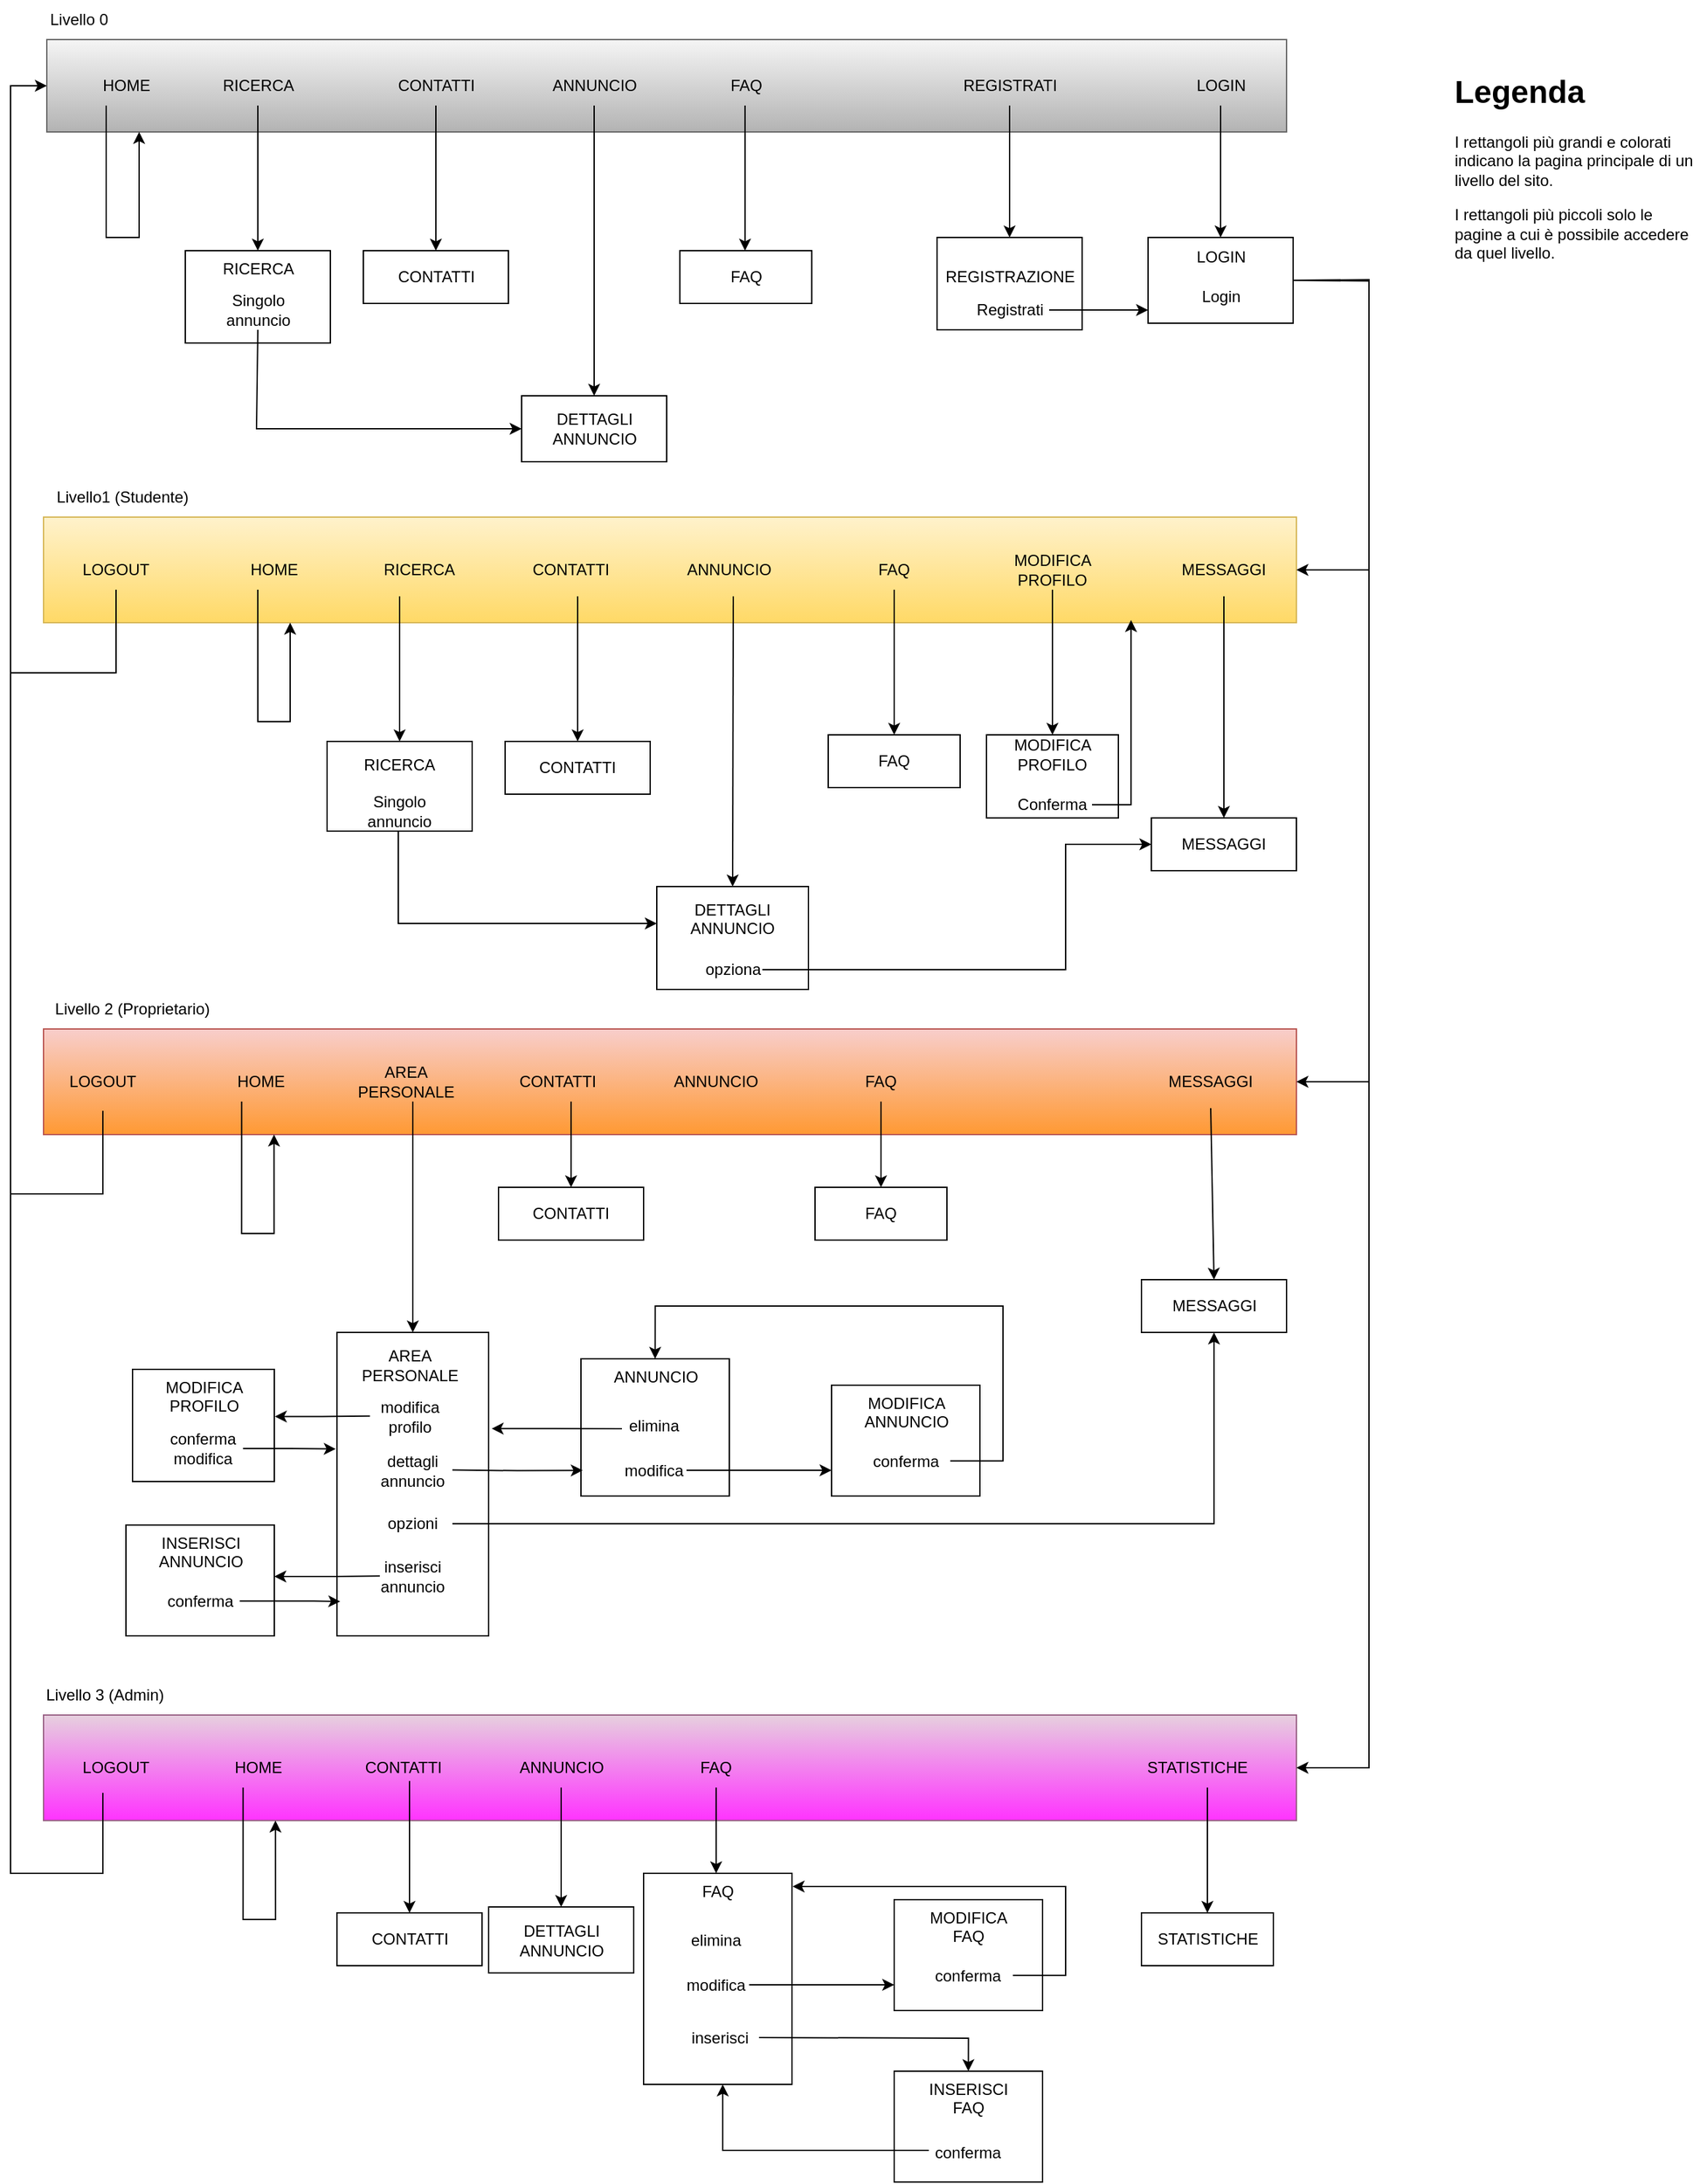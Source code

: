 <mxfile version="18.0.1" type="device"><diagram id="WUgXbd1vUIj9LR2X2qdG" name="Page-1"><mxGraphModel dx="946" dy="598" grid="1" gridSize="10" guides="1" tooltips="1" connect="1" arrows="1" fold="1" page="1" pageScale="1" pageWidth="1654" pageHeight="1169" math="0" shadow="0"><root><mxCell id="0"/><mxCell id="1" parent="0"/><mxCell id="qtG7SrNQfWtZxhGaP-Vv-1" value="" style="rounded=0;whiteSpace=wrap;html=1;fillColor=#f5f5f5;gradientColor=#b3b3b3;strokeColor=#666666;" parent="1" vertex="1"><mxGeometry x="237.5" y="50" width="940" height="70" as="geometry"/></mxCell><mxCell id="qtG7SrNQfWtZxhGaP-Vv-2" value="HOME" style="text;html=1;strokeColor=none;fillColor=none;align=center;verticalAlign=middle;whiteSpace=wrap;rounded=0;" parent="1" vertex="1"><mxGeometry x="267.5" y="70" width="60" height="30" as="geometry"/></mxCell><mxCell id="qtG7SrNQfWtZxhGaP-Vv-3" value="CONTATTI" style="text;html=1;strokeColor=none;fillColor=none;align=center;verticalAlign=middle;whiteSpace=wrap;rounded=0;" parent="1" vertex="1"><mxGeometry x="502.5" y="70" width="60" height="30" as="geometry"/></mxCell><mxCell id="qtG7SrNQfWtZxhGaP-Vv-4" value="FAQ" style="text;html=1;strokeColor=none;fillColor=none;align=center;verticalAlign=middle;whiteSpace=wrap;rounded=0;" parent="1" vertex="1"><mxGeometry x="737.5" y="70" width="60" height="30" as="geometry"/></mxCell><mxCell id="qtG7SrNQfWtZxhGaP-Vv-5" value="RICERCA" style="text;html=1;strokeColor=none;fillColor=none;align=center;verticalAlign=middle;whiteSpace=wrap;rounded=0;" parent="1" vertex="1"><mxGeometry x="367.5" y="70" width="60" height="30" as="geometry"/></mxCell><mxCell id="qtG7SrNQfWtZxhGaP-Vv-6" value="REGISTRATI" style="text;html=1;strokeColor=none;fillColor=none;align=center;verticalAlign=middle;whiteSpace=wrap;rounded=0;" parent="1" vertex="1"><mxGeometry x="937.5" y="70" width="60" height="30" as="geometry"/></mxCell><mxCell id="qtG7SrNQfWtZxhGaP-Vv-7" value="LOGIN" style="text;html=1;strokeColor=none;fillColor=none;align=center;verticalAlign=middle;whiteSpace=wrap;rounded=0;" parent="1" vertex="1"><mxGeometry x="1097.5" y="70" width="60" height="30" as="geometry"/></mxCell><mxCell id="WjnF37VFr3Rww6UISuZb-3" value="" style="endArrow=classic;html=1;rounded=0;exitX=0.25;exitY=1;exitDx=0;exitDy=0;edgeStyle=orthogonalEdgeStyle;" parent="1" source="qtG7SrNQfWtZxhGaP-Vv-2" target="qtG7SrNQfWtZxhGaP-Vv-1" edge="1"><mxGeometry width="50" height="50" relative="1" as="geometry"><mxPoint x="287.5" y="230" as="sourcePoint"/><mxPoint x="347.5" y="150" as="targetPoint"/><Array as="points"><mxPoint x="282.5" y="200"/><mxPoint x="307.5" y="200"/></Array></mxGeometry></mxCell><mxCell id="z2xEqD1CgRf_E01BrDmM-5" value="" style="endArrow=classic;html=1;rounded=0;exitX=0.5;exitY=1;exitDx=0;exitDy=0;entryX=0.5;entryY=0;entryDx=0;entryDy=0;" parent="1" source="qtG7SrNQfWtZxhGaP-Vv-5" target="z2xEqD1CgRf_E01BrDmM-6" edge="1"><mxGeometry width="50" height="50" relative="1" as="geometry"><mxPoint x="437.5" y="300" as="sourcePoint"/><mxPoint x="497.5" y="280" as="targetPoint"/></mxGeometry></mxCell><mxCell id="z2xEqD1CgRf_E01BrDmM-6" value="RICERCA" style="rounded=0;whiteSpace=wrap;html=1;verticalAlign=top;" parent="1" vertex="1"><mxGeometry x="342.5" y="210" width="110" height="70" as="geometry"/></mxCell><mxCell id="WjnF37VFr3Rww6UISuZb-7" value="" style="endArrow=classic;html=1;rounded=0;entryX=0.5;entryY=0;entryDx=0;entryDy=0;exitX=0.5;exitY=1;exitDx=0;exitDy=0;" parent="1" source="qtG7SrNQfWtZxhGaP-Vv-3" target="WjnF37VFr3Rww6UISuZb-8" edge="1"><mxGeometry width="50" height="50" relative="1" as="geometry"><mxPoint x="602.5" y="90" as="sourcePoint"/><mxPoint x="697.5" y="280" as="targetPoint"/></mxGeometry></mxCell><mxCell id="WjnF37VFr3Rww6UISuZb-8" value="CONTATTI" style="rounded=0;whiteSpace=wrap;html=1;" parent="1" vertex="1"><mxGeometry x="477.5" y="210" width="110" height="40" as="geometry"/></mxCell><mxCell id="z2xEqD1CgRf_E01BrDmM-7" value="" style="rounded=0;whiteSpace=wrap;html=1;fillColor=#fff2cc;gradientColor=#ffd966;strokeColor=#d6b656;" parent="1" vertex="1"><mxGeometry x="235" y="412" width="950" height="80" as="geometry"/></mxCell><mxCell id="WjnF37VFr3Rww6UISuZb-10" value="" style="endArrow=classic;html=1;rounded=0;entryX=0.5;entryY=0;entryDx=0;entryDy=0;exitX=0.5;exitY=1;exitDx=0;exitDy=0;" parent="1" source="qtG7SrNQfWtZxhGaP-Vv-6" target="WjnF37VFr3Rww6UISuZb-11" edge="1"><mxGeometry width="50" height="50" relative="1" as="geometry"><mxPoint x="1052.5" y="100" as="sourcePoint"/><mxPoint x="1217.5" y="280" as="targetPoint"/></mxGeometry></mxCell><mxCell id="WjnF37VFr3Rww6UISuZb-11" value="" style="rounded=0;whiteSpace=wrap;html=1;" parent="1" vertex="1"><mxGeometry x="912.5" y="200" width="110" height="70" as="geometry"/></mxCell><mxCell id="WjnF37VFr3Rww6UISuZb-12" value="ANNUNCIO" style="text;html=1;strokeColor=none;fillColor=none;align=center;verticalAlign=middle;whiteSpace=wrap;rounded=0;" parent="1" vertex="1"><mxGeometry x="622.5" y="70" width="60" height="30" as="geometry"/></mxCell><mxCell id="WjnF37VFr3Rww6UISuZb-13" value="" style="endArrow=classic;html=1;rounded=0;entryX=0.5;entryY=0;entryDx=0;entryDy=0;" parent="1" target="WjnF37VFr3Rww6UISuZb-14" edge="1"><mxGeometry width="50" height="50" relative="1" as="geometry"><mxPoint x="652.5" y="100" as="sourcePoint"/><mxPoint x="817.5" y="280" as="targetPoint"/></mxGeometry></mxCell><mxCell id="WjnF37VFr3Rww6UISuZb-14" value="&lt;div&gt;DETTAGLI &lt;br&gt;&lt;/div&gt;&lt;div&gt;ANNUNCIO&lt;br&gt;&lt;/div&gt;" style="rounded=0;whiteSpace=wrap;html=1;" parent="1" vertex="1"><mxGeometry x="597.5" y="320" width="110" height="50" as="geometry"/></mxCell><mxCell id="WjnF37VFr3Rww6UISuZb-21" value="" style="endArrow=classic;html=1;rounded=0;entryX=0;entryY=0.5;entryDx=0;entryDy=0;exitX=0.5;exitY=1;exitDx=0;exitDy=0;" parent="1" source="WjnF37VFr3Rww6UISuZb-57" target="WjnF37VFr3Rww6UISuZb-14" edge="1"><mxGeometry width="50" height="50" relative="1" as="geometry"><mxPoint x="396.5" y="280" as="sourcePoint"/><mxPoint x="396.79" y="470" as="targetPoint"/><Array as="points"><mxPoint x="396.5" y="345"/></Array></mxGeometry></mxCell><mxCell id="z2xEqD1CgRf_E01BrDmM-9" value="FAQ" style="rounded=0;whiteSpace=wrap;html=1;" parent="1" vertex="1"><mxGeometry x="717.5" y="210" width="100" height="40" as="geometry"/></mxCell><mxCell id="z2xEqD1CgRf_E01BrDmM-13" style="edgeStyle=orthogonalEdgeStyle;rounded=0;orthogonalLoop=1;jettySize=auto;html=1;entryX=1;entryY=0.5;entryDx=0;entryDy=0;exitX=1;exitY=0.5;exitDx=0;exitDy=0;" parent="1" source="z2xEqD1CgRf_E01BrDmM-10" target="z2xEqD1CgRf_E01BrDmM-7" edge="1"><mxGeometry relative="1" as="geometry"><Array as="points"><mxPoint x="1240" y="233"/><mxPoint x="1240" y="452"/></Array></mxGeometry></mxCell><mxCell id="z2xEqD1CgRf_E01BrDmM-10" value="" style="rounded=0;whiteSpace=wrap;html=1;labelPosition=center;verticalLabelPosition=middle;align=center;verticalAlign=middle;" parent="1" vertex="1"><mxGeometry x="1072.5" y="200" width="110" height="65" as="geometry"/></mxCell><mxCell id="z2xEqD1CgRf_E01BrDmM-11" value="" style="endArrow=classic;html=1;rounded=0;exitX=0.5;exitY=1;exitDx=0;exitDy=0;entryX=0.5;entryY=0;entryDx=0;entryDy=0;" parent="1" source="qtG7SrNQfWtZxhGaP-Vv-7" target="z2xEqD1CgRf_E01BrDmM-10" edge="1"><mxGeometry width="50" height="50" relative="1" as="geometry"><mxPoint x="647.5" y="320" as="sourcePoint"/><mxPoint x="697.5" y="270" as="targetPoint"/></mxGeometry></mxCell><mxCell id="WjnF37VFr3Rww6UISuZb-24" value="Livello1 (Studente)" style="text;html=1;strokeColor=none;fillColor=none;align=center;verticalAlign=middle;whiteSpace=wrap;rounded=0;" parent="1" vertex="1"><mxGeometry x="240" y="382" width="110" height="30" as="geometry"/></mxCell><mxCell id="z2xEqD1CgRf_E01BrDmM-15" value="Livello 0&amp;nbsp;" style="text;html=1;strokeColor=none;fillColor=none;align=left;verticalAlign=middle;whiteSpace=wrap;rounded=0;" parent="1" vertex="1"><mxGeometry x="237.5" y="20" width="170" height="30" as="geometry"/></mxCell><mxCell id="WjnF37VFr3Rww6UISuZb-25" value="HOME" style="text;html=1;strokeColor=none;fillColor=none;align=center;verticalAlign=middle;whiteSpace=wrap;rounded=0;" parent="1" vertex="1"><mxGeometry x="380" y="437" width="60" height="30" as="geometry"/></mxCell><mxCell id="WjnF37VFr3Rww6UISuZb-26" value="CONTATTI" style="text;html=1;strokeColor=none;fillColor=none;align=center;verticalAlign=middle;whiteSpace=wrap;rounded=0;" parent="1" vertex="1"><mxGeometry x="605" y="437" width="60" height="30" as="geometry"/></mxCell><mxCell id="WjnF37VFr3Rww6UISuZb-27" value="FAQ" style="text;html=1;strokeColor=none;fillColor=none;align=center;verticalAlign=middle;whiteSpace=wrap;rounded=0;" parent="1" vertex="1"><mxGeometry x="850" y="437" width="60" height="30" as="geometry"/></mxCell><mxCell id="WjnF37VFr3Rww6UISuZb-28" value="RICERCA" style="text;html=1;strokeColor=none;fillColor=none;align=center;verticalAlign=middle;whiteSpace=wrap;rounded=0;" parent="1" vertex="1"><mxGeometry x="490" y="437" width="60" height="30" as="geometry"/></mxCell><mxCell id="WjnF37VFr3Rww6UISuZb-29" value="ANNUNCIO" style="text;html=1;strokeColor=none;fillColor=none;align=center;verticalAlign=middle;whiteSpace=wrap;rounded=0;" parent="1" vertex="1"><mxGeometry x="725" y="437" width="60" height="30" as="geometry"/></mxCell><mxCell id="z2xEqD1CgRf_E01BrDmM-37" style="edgeStyle=orthogonalEdgeStyle;rounded=0;orthogonalLoop=1;jettySize=auto;html=1;entryX=0.5;entryY=0;entryDx=0;entryDy=0;" parent="1" source="z2xEqD1CgRf_E01BrDmM-16" target="z2xEqD1CgRf_E01BrDmM-39" edge="1"><mxGeometry relative="1" as="geometry"><mxPoint x="1000" y="580" as="targetPoint"/></mxGeometry></mxCell><mxCell id="z2xEqD1CgRf_E01BrDmM-16" value="MODIFICA PROFILO" style="text;html=1;strokeColor=none;fillColor=none;align=center;verticalAlign=middle;whiteSpace=wrap;rounded=0;" parent="1" vertex="1"><mxGeometry x="970" y="437" width="60" height="30" as="geometry"/></mxCell><mxCell id="WjnF37VFr3Rww6UISuZb-31" value="LOGOUT" style="text;html=1;strokeColor=none;fillColor=none;align=center;verticalAlign=middle;whiteSpace=wrap;rounded=0;" parent="1" vertex="1"><mxGeometry x="260" y="437" width="60" height="30" as="geometry"/></mxCell><mxCell id="WjnF37VFr3Rww6UISuZb-32" value="MESSAGGI" style="text;html=1;strokeColor=none;fillColor=none;align=center;verticalAlign=middle;whiteSpace=wrap;rounded=0;" parent="1" vertex="1"><mxGeometry x="1100" y="437" width="60" height="30" as="geometry"/></mxCell><mxCell id="WjnF37VFr3Rww6UISuZb-33" value="" style="endArrow=classic;html=1;rounded=0;exitX=0.25;exitY=1;exitDx=0;exitDy=0;edgeStyle=orthogonalEdgeStyle;" parent="1" edge="1"><mxGeometry width="50" height="50" relative="1" as="geometry"><mxPoint x="397.46" y="467" as="sourcePoint"/><mxPoint x="422" y="492" as="targetPoint"/><Array as="points"><mxPoint x="397.46" y="567"/><mxPoint x="422.46" y="567"/></Array></mxGeometry></mxCell><mxCell id="WjnF37VFr3Rww6UISuZb-42" value="" style="endArrow=classic;html=1;rounded=0;exitX=0.5;exitY=1;exitDx=0;exitDy=0;entryX=0.5;entryY=0;entryDx=0;entryDy=0;" parent="1" target="WjnF37VFr3Rww6UISuZb-43" edge="1"><mxGeometry width="50" height="50" relative="1" as="geometry"><mxPoint x="505" y="472" as="sourcePoint"/><mxPoint x="605" y="652" as="targetPoint"/></mxGeometry></mxCell><mxCell id="WjnF37VFr3Rww6UISuZb-43" value="" style="rounded=0;whiteSpace=wrap;html=1;" parent="1" vertex="1"><mxGeometry x="450" y="582" width="110" height="68" as="geometry"/></mxCell><mxCell id="WjnF37VFr3Rww6UISuZb-44" value="" style="endArrow=classic;html=1;rounded=0;entryX=0.5;entryY=0;entryDx=0;entryDy=0;exitX=0.5;exitY=1;exitDx=0;exitDy=0;" parent="1" target="WjnF37VFr3Rww6UISuZb-45" edge="1"><mxGeometry width="50" height="50" relative="1" as="geometry"><mxPoint x="640" y="472" as="sourcePoint"/><mxPoint x="805" y="652" as="targetPoint"/></mxGeometry></mxCell><mxCell id="WjnF37VFr3Rww6UISuZb-45" value="CONTATTI" style="rounded=0;whiteSpace=wrap;html=1;" parent="1" vertex="1"><mxGeometry x="585" y="582" width="110" height="40" as="geometry"/></mxCell><mxCell id="WjnF37VFr3Rww6UISuZb-46" value="" style="endArrow=classic;html=1;rounded=0;entryX=0.5;entryY=0;entryDx=0;entryDy=0;" parent="1" target="WjnF37VFr3Rww6UISuZb-47" edge="1"><mxGeometry width="50" height="50" relative="1" as="geometry"><mxPoint x="758" y="472" as="sourcePoint"/><mxPoint x="925" y="652" as="targetPoint"/></mxGeometry></mxCell><mxCell id="WjnF37VFr3Rww6UISuZb-47" value="&lt;div&gt;DETTAGLI &lt;br&gt;&lt;/div&gt;&lt;div&gt;ANNUNCIO&lt;br&gt;&lt;/div&gt;&lt;div&gt;&lt;br&gt;&lt;/div&gt;&lt;div&gt;&lt;br&gt;&lt;/div&gt;" style="rounded=0;whiteSpace=wrap;html=1;" parent="1" vertex="1"><mxGeometry x="700" y="692" width="115" height="78" as="geometry"/></mxCell><mxCell id="WjnF37VFr3Rww6UISuZb-48" value="" style="endArrow=classic;html=1;rounded=0;" parent="1" edge="1"><mxGeometry width="50" height="50" relative="1" as="geometry"><mxPoint x="504" y="650" as="sourcePoint"/><mxPoint x="700" y="720" as="targetPoint"/><Array as="points"><mxPoint x="504" y="720"/></Array></mxGeometry></mxCell><mxCell id="z2xEqD1CgRf_E01BrDmM-22" value="" style="endArrow=classic;html=1;rounded=0;exitX=0.5;exitY=1;exitDx=0;exitDy=0;entryX=0.5;entryY=0;entryDx=0;entryDy=0;" parent="1" target="z2xEqD1CgRf_E01BrDmM-23" edge="1"><mxGeometry width="50" height="50" relative="1" as="geometry"><mxPoint x="880" y="467" as="sourcePoint"/><mxPoint x="880" y="567" as="targetPoint"/></mxGeometry></mxCell><mxCell id="z2xEqD1CgRf_E01BrDmM-23" value="FAQ" style="rounded=0;whiteSpace=wrap;html=1;" parent="1" vertex="1"><mxGeometry x="830" y="577" width="100" height="40" as="geometry"/></mxCell><mxCell id="WjnF37VFr3Rww6UISuZb-49" value="" style="endArrow=classic;html=1;rounded=0;entryX=0.5;entryY=0;entryDx=0;entryDy=0;exitX=0.5;exitY=1;exitDx=0;exitDy=0;" parent="1" edge="1"><mxGeometry width="50" height="50" relative="1" as="geometry"><mxPoint x="766.91" y="100" as="sourcePoint"/><mxPoint x="766.91" y="210" as="targetPoint"/></mxGeometry></mxCell><mxCell id="WjnF37VFr3Rww6UISuZb-50" value="" style="endArrow=classic;html=1;rounded=0;entryX=0.5;entryY=0;entryDx=0;entryDy=0;exitX=0.5;exitY=1;exitDx=0;exitDy=0;" parent="1" target="WjnF37VFr3Rww6UISuZb-51" edge="1"><mxGeometry width="50" height="50" relative="1" as="geometry"><mxPoint x="1130" y="472" as="sourcePoint"/><mxPoint x="1380" y="652" as="targetPoint"/></mxGeometry></mxCell><mxCell id="WjnF37VFr3Rww6UISuZb-51" value="MESSAGGI" style="rounded=0;whiteSpace=wrap;html=1;" parent="1" vertex="1"><mxGeometry x="1075" y="640" width="110" height="40" as="geometry"/></mxCell><mxCell id="WjnF37VFr3Rww6UISuZb-53" value="" style="endArrow=classic;html=1;rounded=0;exitX=0.5;exitY=1;exitDx=0;exitDy=0;edgeStyle=orthogonalEdgeStyle;entryX=0;entryY=0.5;entryDx=0;entryDy=0;" parent="1" source="WjnF37VFr3Rww6UISuZb-31" target="qtG7SrNQfWtZxhGaP-Vv-1" edge="1"><mxGeometry width="50" height="50" relative="1" as="geometry"><mxPoint x="270" y="540" as="sourcePoint"/><mxPoint x="290" y="570" as="targetPoint"/><Array as="points"><mxPoint x="290" y="530"/><mxPoint x="210" y="530"/><mxPoint x="210" y="85"/></Array></mxGeometry></mxCell><mxCell id="z2xEqD1CgRf_E01BrDmM-29" value="" style="rounded=0;whiteSpace=wrap;html=1;fillColor=#f8cecc;gradientColor=#FF9933;strokeColor=#b85450;" parent="1" vertex="1"><mxGeometry x="235" y="800" width="950" height="80" as="geometry"/></mxCell><mxCell id="WjnF37VFr3Rww6UISuZb-54" value="Livello 2 (Proprietario)" style="text;html=1;strokeColor=none;fillColor=none;align=center;verticalAlign=middle;whiteSpace=wrap;rounded=0;" parent="1" vertex="1"><mxGeometry x="235" y="770" width="135" height="30" as="geometry"/></mxCell><mxCell id="z2xEqD1CgRf_E01BrDmM-30" value="" style="endArrow=classic;html=1;rounded=0;exitX=1;exitY=0.5;exitDx=0;exitDy=0;entryX=1;entryY=0.5;entryDx=0;entryDy=0;" parent="1" source="z2xEqD1CgRf_E01BrDmM-10" target="z2xEqD1CgRf_E01BrDmM-29" edge="1"><mxGeometry width="50" height="50" relative="1" as="geometry"><mxPoint x="780" y="440" as="sourcePoint"/><mxPoint x="1240" y="530" as="targetPoint"/><Array as="points"><mxPoint x="1240" y="232"/><mxPoint x="1240" y="840"/></Array></mxGeometry></mxCell><mxCell id="WjnF37VFr3Rww6UISuZb-56" value="opziona" style="text;html=1;strokeColor=none;fillColor=none;align=center;verticalAlign=middle;whiteSpace=wrap;rounded=0;" parent="1" vertex="1"><mxGeometry x="728" y="740" width="60" height="30" as="geometry"/></mxCell><mxCell id="z2xEqD1CgRf_E01BrDmM-25" style="edgeStyle=orthogonalEdgeStyle;rounded=0;orthogonalLoop=1;jettySize=auto;html=1;entryX=0;entryY=0.5;entryDx=0;entryDy=0;" parent="1" target="WjnF37VFr3Rww6UISuZb-51" edge="1"><mxGeometry relative="1" as="geometry"><Array as="points"><mxPoint x="1010" y="755"/><mxPoint x="1010" y="660"/></Array><mxPoint x="780" y="755" as="sourcePoint"/></mxGeometry></mxCell><mxCell id="WjnF37VFr3Rww6UISuZb-57" value="Singolo annuncio" style="text;html=1;strokeColor=none;fillColor=none;align=center;verticalAlign=middle;whiteSpace=wrap;rounded=0;" parent="1" vertex="1"><mxGeometry x="367.5" y="240" width="60" height="30" as="geometry"/></mxCell><mxCell id="z2xEqD1CgRf_E01BrDmM-31" value="LOGIN" style="text;html=1;strokeColor=none;fillColor=none;align=center;verticalAlign=middle;whiteSpace=wrap;rounded=0;" parent="1" vertex="1"><mxGeometry x="1097.5" y="200" width="60" height="30" as="geometry"/></mxCell><mxCell id="z2xEqD1CgRf_E01BrDmM-32" value="REGISTRAZIONE" style="text;html=1;strokeColor=none;fillColor=none;align=center;verticalAlign=middle;whiteSpace=wrap;rounded=0;" parent="1" vertex="1"><mxGeometry x="937.5" y="215" width="60" height="30" as="geometry"/></mxCell><mxCell id="z2xEqD1CgRf_E01BrDmM-33" value="Registrati" style="text;html=1;strokeColor=none;fillColor=none;align=center;verticalAlign=middle;whiteSpace=wrap;rounded=0;" parent="1" vertex="1"><mxGeometry x="937.5" y="242.5" width="60" height="25" as="geometry"/></mxCell><mxCell id="z2xEqD1CgRf_E01BrDmM-12" value="" style="edgeStyle=orthogonalEdgeStyle;rounded=0;orthogonalLoop=1;jettySize=auto;html=1;exitX=1;exitY=0.5;exitDx=0;exitDy=0;" parent="1" source="z2xEqD1CgRf_E01BrDmM-33" target="z2xEqD1CgRf_E01BrDmM-10" edge="1"><mxGeometry relative="1" as="geometry"><mxPoint x="1000" y="260" as="sourcePoint"/><Array as="points"><mxPoint x="1050" y="255"/><mxPoint x="1050" y="255"/></Array></mxGeometry></mxCell><mxCell id="z2xEqD1CgRf_E01BrDmM-34" value="Login" style="text;html=1;strokeColor=none;fillColor=none;align=center;verticalAlign=middle;whiteSpace=wrap;rounded=0;" parent="1" vertex="1"><mxGeometry x="1097.5" y="230" width="60" height="30" as="geometry"/></mxCell><mxCell id="z2xEqD1CgRf_E01BrDmM-35" value="RICERCA" style="text;html=1;strokeColor=none;fillColor=none;align=center;verticalAlign=middle;whiteSpace=wrap;rounded=0;" parent="1" vertex="1"><mxGeometry x="475" y="585" width="60" height="30" as="geometry"/></mxCell><mxCell id="z2xEqD1CgRf_E01BrDmM-36" value="Singolo annuncio" style="text;html=1;strokeColor=none;fillColor=none;align=center;verticalAlign=middle;whiteSpace=wrap;rounded=0;" parent="1" vertex="1"><mxGeometry x="475" y="620" width="60" height="30" as="geometry"/></mxCell><mxCell id="z2xEqD1CgRf_E01BrDmM-39" value="" style="rounded=0;whiteSpace=wrap;html=1;" parent="1" vertex="1"><mxGeometry x="950" y="577" width="100" height="63" as="geometry"/></mxCell><mxCell id="z2xEqD1CgRf_E01BrDmM-40" value="MODIFICA PROFILO" style="text;html=1;strokeColor=none;fillColor=none;align=center;verticalAlign=middle;whiteSpace=wrap;rounded=0;" parent="1" vertex="1"><mxGeometry x="970" y="577" width="60" height="30" as="geometry"/></mxCell><mxCell id="z2xEqD1CgRf_E01BrDmM-42" style="edgeStyle=orthogonalEdgeStyle;rounded=0;orthogonalLoop=1;jettySize=auto;html=1;entryX=0.868;entryY=0.975;entryDx=0;entryDy=0;entryPerimeter=0;" parent="1" source="z2xEqD1CgRf_E01BrDmM-41" target="z2xEqD1CgRf_E01BrDmM-7" edge="1"><mxGeometry relative="1" as="geometry"><mxPoint x="1060" y="500" as="targetPoint"/><Array as="points"><mxPoint x="1060" y="630"/></Array></mxGeometry></mxCell><mxCell id="z2xEqD1CgRf_E01BrDmM-41" value="Conferma" style="text;html=1;strokeColor=none;fillColor=none;align=center;verticalAlign=middle;whiteSpace=wrap;rounded=0;" parent="1" vertex="1"><mxGeometry x="970" y="615" width="60" height="30" as="geometry"/></mxCell><mxCell id="WjnF37VFr3Rww6UISuZb-58" value="HOME" style="text;html=1;strokeColor=none;fillColor=none;align=center;verticalAlign=middle;whiteSpace=wrap;rounded=0;" parent="1" vertex="1"><mxGeometry x="370" y="825" width="60" height="30" as="geometry"/></mxCell><mxCell id="WjnF37VFr3Rww6UISuZb-59" value="CONTATTI" style="text;html=1;strokeColor=none;fillColor=none;align=center;verticalAlign=middle;whiteSpace=wrap;rounded=0;" parent="1" vertex="1"><mxGeometry x="595" y="825" width="60" height="30" as="geometry"/></mxCell><mxCell id="WjnF37VFr3Rww6UISuZb-60" value="FAQ" style="text;html=1;strokeColor=none;fillColor=none;align=center;verticalAlign=middle;whiteSpace=wrap;rounded=0;" parent="1" vertex="1"><mxGeometry x="840" y="825" width="60" height="30" as="geometry"/></mxCell><mxCell id="z2xEqD1CgRf_E01BrDmM-54" style="edgeStyle=orthogonalEdgeStyle;rounded=0;orthogonalLoop=1;jettySize=auto;html=1;entryX=0.5;entryY=0;entryDx=0;entryDy=0;" parent="1" source="WjnF37VFr3Rww6UISuZb-61" target="WjnF37VFr3Rww6UISuZb-73" edge="1"><mxGeometry relative="1" as="geometry"><mxPoint x="510" y="960" as="targetPoint"/><Array as="points"><mxPoint x="515" y="930"/><mxPoint x="515" y="930"/></Array></mxGeometry></mxCell><mxCell id="WjnF37VFr3Rww6UISuZb-61" value="AREA PERSONALE" style="text;html=1;strokeColor=none;fillColor=none;align=center;verticalAlign=middle;whiteSpace=wrap;rounded=0;" parent="1" vertex="1"><mxGeometry x="480" y="825" width="60" height="30" as="geometry"/></mxCell><mxCell id="WjnF37VFr3Rww6UISuZb-62" value="ANNUNCIO" style="text;html=1;strokeColor=none;fillColor=none;align=center;verticalAlign=middle;whiteSpace=wrap;rounded=0;" parent="1" vertex="1"><mxGeometry x="715" y="825" width="60" height="30" as="geometry"/></mxCell><mxCell id="WjnF37VFr3Rww6UISuZb-64" value="LOGOUT" style="text;html=1;strokeColor=none;fillColor=none;align=center;verticalAlign=middle;whiteSpace=wrap;rounded=0;" parent="1" vertex="1"><mxGeometry x="250" y="825" width="60" height="30" as="geometry"/></mxCell><mxCell id="WjnF37VFr3Rww6UISuZb-65" value="MESSAGGI" style="text;html=1;strokeColor=none;fillColor=none;align=center;verticalAlign=middle;whiteSpace=wrap;rounded=0;" parent="1" vertex="1"><mxGeometry x="1090" y="825" width="60" height="30" as="geometry"/></mxCell><mxCell id="z2xEqD1CgRf_E01BrDmM-51" value="" style="rounded=0;whiteSpace=wrap;html=1;fillColor=#e6d0de;gradientColor=#FF33FF;strokeColor=#996185;" parent="1" vertex="1"><mxGeometry x="235" y="1320" width="950" height="80" as="geometry"/></mxCell><mxCell id="WjnF37VFr3Rww6UISuZb-66" value="" style="endArrow=none;html=1;rounded=0;exitX=0.5;exitY=1;exitDx=0;exitDy=0;edgeStyle=orthogonalEdgeStyle;endFill=0;" parent="1" edge="1"><mxGeometry width="50" height="50" relative="1" as="geometry"><mxPoint x="280" y="862" as="sourcePoint"/><mxPoint x="210" y="90" as="targetPoint"/><Array as="points"><mxPoint x="280" y="925"/><mxPoint x="210" y="925"/><mxPoint x="210" y="90"/></Array></mxGeometry></mxCell><mxCell id="z2xEqD1CgRf_E01BrDmM-52" value="Livello 3 (Admin)" style="text;html=1;strokeColor=none;fillColor=none;align=left;verticalAlign=middle;whiteSpace=wrap;rounded=0;" parent="1" vertex="1"><mxGeometry x="235" y="1290" width="95" height="30" as="geometry"/></mxCell><mxCell id="WjnF37VFr3Rww6UISuZb-68" value="" style="endArrow=classic;html=1;rounded=0;exitX=0.25;exitY=1;exitDx=0;exitDy=0;edgeStyle=orthogonalEdgeStyle;" parent="1" edge="1"><mxGeometry width="50" height="50" relative="1" as="geometry"><mxPoint x="385.23" y="855" as="sourcePoint"/><mxPoint x="409.77" y="880" as="targetPoint"/><Array as="points"><mxPoint x="385.23" y="955"/><mxPoint x="410.23" y="955"/></Array></mxGeometry></mxCell><mxCell id="z2xEqD1CgRf_E01BrDmM-53" value="" style="endArrow=classic;html=1;rounded=0;entryX=1;entryY=0.5;entryDx=0;entryDy=0;exitX=1;exitY=0.5;exitDx=0;exitDy=0;" parent="1" target="z2xEqD1CgRf_E01BrDmM-51" edge="1" source="z2xEqD1CgRf_E01BrDmM-10"><mxGeometry width="50" height="50" relative="1" as="geometry"><mxPoint x="1185" y="230" as="sourcePoint"/><mxPoint x="1195" y="850" as="targetPoint"/><Array as="points"><mxPoint x="1240" y="233"/><mxPoint x="1240" y="1360"/></Array></mxGeometry></mxCell><mxCell id="z2xEqD1CgRf_E01BrDmM-55" value="" style="rounded=0;whiteSpace=wrap;html=1;" parent="1" vertex="1"><mxGeometry x="457.5" y="1060" width="110" height="68" as="geometry"/></mxCell><mxCell id="WjnF37VFr3Rww6UISuZb-73" value="" style="rounded=0;whiteSpace=wrap;html=1;" parent="1" vertex="1"><mxGeometry x="457.5" y="1030" width="115" height="230" as="geometry"/></mxCell><mxCell id="WjnF37VFr3Rww6UISuZb-74" value="AREA PERSONALE" style="text;html=1;strokeColor=none;fillColor=none;align=center;verticalAlign=middle;whiteSpace=wrap;rounded=0;" parent="1" vertex="1"><mxGeometry x="482.5" y="1040" width="60" height="30" as="geometry"/></mxCell><mxCell id="WjnF37VFr3Rww6UISuZb-75" value="modifica profilo" style="text;html=1;strokeColor=none;fillColor=none;align=center;verticalAlign=middle;whiteSpace=wrap;rounded=0;" parent="1" vertex="1"><mxGeometry x="482.5" y="1079" width="60" height="30" as="geometry"/></mxCell><mxCell id="WjnF37VFr3Rww6UISuZb-76" value="dettagli annuncio" style="text;html=1;strokeColor=none;fillColor=none;align=center;verticalAlign=middle;whiteSpace=wrap;rounded=0;" parent="1" vertex="1"><mxGeometry x="485" y="1120" width="60" height="30" as="geometry"/></mxCell><mxCell id="WjnF37VFr3Rww6UISuZb-77" value="opzioni" style="text;html=1;strokeColor=none;fillColor=none;align=center;verticalAlign=middle;whiteSpace=wrap;rounded=0;" parent="1" vertex="1"><mxGeometry x="485" y="1160" width="60" height="30" as="geometry"/></mxCell><mxCell id="WjnF37VFr3Rww6UISuZb-78" value="" style="endArrow=classic;html=1;rounded=0;entryX=0.5;entryY=0;entryDx=0;entryDy=0;exitX=0.5;exitY=1;exitDx=0;exitDy=0;" parent="1" target="WjnF37VFr3Rww6UISuZb-79" edge="1"><mxGeometry width="50" height="50" relative="1" as="geometry"><mxPoint x="1120" y="860" as="sourcePoint"/><mxPoint x="1370" y="1040" as="targetPoint"/></mxGeometry></mxCell><mxCell id="WjnF37VFr3Rww6UISuZb-79" value="MESSAGGI" style="rounded=0;whiteSpace=wrap;html=1;" parent="1" vertex="1"><mxGeometry x="1067.5" y="990" width="110" height="40" as="geometry"/></mxCell><mxCell id="WjnF37VFr3Rww6UISuZb-80" value="" style="endArrow=classic;html=1;rounded=0;entryX=0.5;entryY=1;entryDx=0;entryDy=0;exitX=1;exitY=0.5;exitDx=0;exitDy=0;edgeStyle=orthogonalEdgeStyle;" parent="1" source="WjnF37VFr3Rww6UISuZb-77" target="WjnF37VFr3Rww6UISuZb-79" edge="1"><mxGeometry width="50" height="50" relative="1" as="geometry"><mxPoint x="641.73" y="1081" as="sourcePoint"/><mxPoint x="641.73" y="1249" as="targetPoint"/></mxGeometry></mxCell><mxCell id="WjnF37VFr3Rww6UISuZb-82" value="MODIFICA PROFILO" style="rounded=0;whiteSpace=wrap;html=1;verticalAlign=top;" parent="1" vertex="1"><mxGeometry x="302.5" y="1058" width="107.5" height="85" as="geometry"/></mxCell><mxCell id="WjnF37VFr3Rww6UISuZb-83" value="conferma modifica" style="text;html=1;strokeColor=none;fillColor=none;align=center;verticalAlign=middle;whiteSpace=wrap;rounded=0;" parent="1" vertex="1"><mxGeometry x="326.25" y="1103" width="60" height="30" as="geometry"/></mxCell><mxCell id="WjnF37VFr3Rww6UISuZb-90" value="ANNUNCIO" style="rounded=0;whiteSpace=wrap;html=1;verticalAlign=top;" parent="1" vertex="1"><mxGeometry x="642.5" y="1050" width="112.5" height="104" as="geometry"/></mxCell><mxCell id="WjnF37VFr3Rww6UISuZb-95" value="modifica" style="text;html=1;strokeColor=none;fillColor=none;align=center;verticalAlign=middle;whiteSpace=wrap;rounded=0;" parent="1" vertex="1"><mxGeometry x="667.5" y="1120" width="60" height="30" as="geometry"/></mxCell><mxCell id="WjnF37VFr3Rww6UISuZb-96" value="elimina" style="text;html=1;strokeColor=none;fillColor=none;align=center;verticalAlign=middle;whiteSpace=wrap;rounded=0;" parent="1" vertex="1"><mxGeometry x="667.5" y="1085.5" width="60" height="30" as="geometry"/></mxCell><mxCell id="WjnF37VFr3Rww6UISuZb-97" value="inserisci annuncio" style="text;html=1;strokeColor=none;fillColor=none;align=center;verticalAlign=middle;whiteSpace=wrap;rounded=0;" parent="1" vertex="1"><mxGeometry x="485" y="1200" width="60" height="30" as="geometry"/></mxCell><mxCell id="WjnF37VFr3Rww6UISuZb-99" style="edgeStyle=orthogonalEdgeStyle;rounded=0;orthogonalLoop=1;jettySize=auto;html=1;entryX=-0.008;entryY=0.384;entryDx=0;entryDy=0;entryPerimeter=0;exitX=1;exitY=0.5;exitDx=0;exitDy=0;" parent="1" source="WjnF37VFr3Rww6UISuZb-83" target="WjnF37VFr3Rww6UISuZb-73" edge="1"><mxGeometry relative="1" as="geometry"><mxPoint x="505" y="1102.29" as="targetPoint"/><mxPoint x="395" y="1102.29" as="sourcePoint"/></mxGeometry></mxCell><mxCell id="WjnF37VFr3Rww6UISuZb-106" style="edgeStyle=orthogonalEdgeStyle;rounded=0;orthogonalLoop=1;jettySize=auto;html=1;endArrow=none;endFill=0;startArrow=classic;startFill=1;exitX=1.004;exitY=0.42;exitDx=0;exitDy=0;exitPerimeter=0;" parent="1" source="WjnF37VFr3Rww6UISuZb-82" edge="1"><mxGeometry relative="1" as="geometry"><mxPoint x="482.5" y="1093.41" as="targetPoint"/><mxPoint x="372.5" y="1093.41" as="sourcePoint"/></mxGeometry></mxCell><mxCell id="WjnF37VFr3Rww6UISuZb-111" value="&lt;div&gt;MODIFICA&lt;/div&gt;&lt;div&gt;ANNUNCIO&lt;/div&gt;" style="rounded=0;whiteSpace=wrap;html=1;verticalAlign=top;" parent="1" vertex="1"><mxGeometry x="832.5" y="1070" width="112.5" height="84" as="geometry"/></mxCell><mxCell id="WjnF37VFr3Rww6UISuZb-113" value="conferma" style="text;html=1;strokeColor=none;fillColor=none;align=center;verticalAlign=middle;whiteSpace=wrap;rounded=0;" parent="1" vertex="1"><mxGeometry x="858.75" y="1113" width="60" height="30" as="geometry"/></mxCell><mxCell id="WjnF37VFr3Rww6UISuZb-114" style="edgeStyle=orthogonalEdgeStyle;rounded=0;orthogonalLoop=1;jettySize=auto;html=1;entryX=0.012;entryY=0.813;entryDx=0;entryDy=0;entryPerimeter=0;" parent="1" target="WjnF37VFr3Rww6UISuZb-90" edge="1"><mxGeometry relative="1" as="geometry"><mxPoint x="655" y="1134.29" as="targetPoint"/><mxPoint x="545" y="1134.29" as="sourcePoint"/></mxGeometry></mxCell><mxCell id="WjnF37VFr3Rww6UISuZb-117" style="edgeStyle=orthogonalEdgeStyle;rounded=0;orthogonalLoop=1;jettySize=auto;html=1;entryX=0.5;entryY=0;entryDx=0;entryDy=0;" parent="1" target="WjnF37VFr3Rww6UISuZb-90" edge="1"><mxGeometry relative="1" as="geometry"><mxPoint x="1032.5" y="1127.41" as="targetPoint"/><mxPoint x="922.5" y="1127.41" as="sourcePoint"/><Array as="points"><mxPoint x="962.5" y="1127"/><mxPoint x="962.5" y="1010"/><mxPoint x="698.5" y="1010"/></Array></mxGeometry></mxCell><mxCell id="WjnF37VFr3Rww6UISuZb-121" style="edgeStyle=orthogonalEdgeStyle;rounded=0;orthogonalLoop=1;jettySize=auto;html=1;" parent="1" edge="1"><mxGeometry relative="1" as="geometry"><mxPoint x="832.5" y="1134.5" as="targetPoint"/><mxPoint x="722.5" y="1134.5" as="sourcePoint"/></mxGeometry></mxCell><mxCell id="WjnF37VFr3Rww6UISuZb-125" style="edgeStyle=orthogonalEdgeStyle;rounded=0;orthogonalLoop=1;jettySize=auto;html=1;endArrow=none;endFill=0;startArrow=classic;startFill=1;exitX=1.02;exitY=0.317;exitDx=0;exitDy=0;exitPerimeter=0;" parent="1" source="WjnF37VFr3Rww6UISuZb-73" edge="1"><mxGeometry relative="1" as="geometry"><mxPoint x="673.53" y="1103.0" as="targetPoint"/><mxPoint x="601.46" y="1103.29" as="sourcePoint"/><Array as="points"/></mxGeometry></mxCell><mxCell id="WjnF37VFr3Rww6UISuZb-126" value="&lt;div&gt;INSERISCI&lt;/div&gt;&lt;div&gt;ANNUNCIO&lt;/div&gt;" style="rounded=0;whiteSpace=wrap;html=1;verticalAlign=top;" parent="1" vertex="1"><mxGeometry x="297.5" y="1176" width="112.5" height="84" as="geometry"/></mxCell><mxCell id="WjnF37VFr3Rww6UISuZb-127" value="conferma" style="text;html=1;strokeColor=none;fillColor=none;align=center;verticalAlign=middle;whiteSpace=wrap;rounded=0;" parent="1" vertex="1"><mxGeometry x="323.75" y="1219" width="60" height="30" as="geometry"/></mxCell><mxCell id="WjnF37VFr3Rww6UISuZb-128" style="edgeStyle=orthogonalEdgeStyle;rounded=0;orthogonalLoop=1;jettySize=auto;html=1;" parent="1" edge="1"><mxGeometry relative="1" as="geometry"><mxPoint x="460" y="1234" as="targetPoint"/><mxPoint x="383.75" y="1233.62" as="sourcePoint"/><Array as="points"><mxPoint x="440" y="1234"/><mxPoint x="440" y="1234"/></Array></mxGeometry></mxCell><mxCell id="WjnF37VFr3Rww6UISuZb-130" style="edgeStyle=orthogonalEdgeStyle;rounded=0;orthogonalLoop=1;jettySize=auto;html=1;endArrow=none;endFill=0;startArrow=classic;startFill=1;" parent="1" edge="1"><mxGeometry relative="1" as="geometry"><mxPoint x="490" y="1214.62" as="targetPoint"/><mxPoint x="410" y="1215" as="sourcePoint"/><Array as="points"><mxPoint x="453.5" y="1215.21"/><mxPoint x="490.5" y="1214.21"/></Array></mxGeometry></mxCell><mxCell id="WjnF37VFr3Rww6UISuZb-131" value="" style="endArrow=classic;html=1;rounded=0;entryX=0.5;entryY=0;entryDx=0;entryDy=0;exitX=0.5;exitY=1;exitDx=0;exitDy=0;" parent="1" target="WjnF37VFr3Rww6UISuZb-132" edge="1"><mxGeometry width="50" height="50" relative="1" as="geometry"><mxPoint x="635" y="855" as="sourcePoint"/><mxPoint x="800" y="1035" as="targetPoint"/></mxGeometry></mxCell><mxCell id="WjnF37VFr3Rww6UISuZb-132" value="CONTATTI" style="rounded=0;whiteSpace=wrap;html=1;" parent="1" vertex="1"><mxGeometry x="580" y="920" width="110" height="40" as="geometry"/></mxCell><mxCell id="WjnF37VFr3Rww6UISuZb-133" value="" style="endArrow=classic;html=1;rounded=0;exitX=0.5;exitY=1;exitDx=0;exitDy=0;entryX=0.5;entryY=0;entryDx=0;entryDy=0;" parent="1" target="WjnF37VFr3Rww6UISuZb-134" edge="1"><mxGeometry width="50" height="50" relative="1" as="geometry"><mxPoint x="870" y="855" as="sourcePoint"/><mxPoint x="870" y="955" as="targetPoint"/></mxGeometry></mxCell><mxCell id="WjnF37VFr3Rww6UISuZb-134" value="FAQ" style="rounded=0;whiteSpace=wrap;html=1;" parent="1" vertex="1"><mxGeometry x="820" y="920" width="100" height="40" as="geometry"/></mxCell><mxCell id="WjnF37VFr3Rww6UISuZb-135" value="HOME" style="text;html=1;strokeColor=none;fillColor=none;align=center;verticalAlign=middle;whiteSpace=wrap;rounded=0;" parent="1" vertex="1"><mxGeometry x="367.5" y="1345" width="60" height="30" as="geometry"/></mxCell><mxCell id="WjnF37VFr3Rww6UISuZb-136" value="CONTATTI" style="text;html=1;strokeColor=none;fillColor=none;align=center;verticalAlign=middle;whiteSpace=wrap;rounded=0;" parent="1" vertex="1"><mxGeometry x="477.5" y="1345" width="60" height="30" as="geometry"/></mxCell><mxCell id="WjnF37VFr3Rww6UISuZb-137" value="FAQ" style="text;html=1;strokeColor=none;fillColor=none;align=center;verticalAlign=middle;whiteSpace=wrap;rounded=0;" parent="1" vertex="1"><mxGeometry x="715" y="1345" width="60" height="30" as="geometry"/></mxCell><mxCell id="WjnF37VFr3Rww6UISuZb-139" value="ANNUNCIO" style="text;html=1;strokeColor=none;fillColor=none;align=center;verticalAlign=middle;whiteSpace=wrap;rounded=0;" parent="1" vertex="1"><mxGeometry x="597.5" y="1345" width="60" height="30" as="geometry"/></mxCell><mxCell id="WjnF37VFr3Rww6UISuZb-140" value="LOGOUT" style="text;html=1;strokeColor=none;fillColor=none;align=center;verticalAlign=middle;whiteSpace=wrap;rounded=0;" parent="1" vertex="1"><mxGeometry x="260" y="1345" width="60" height="30" as="geometry"/></mxCell><mxCell id="WjnF37VFr3Rww6UISuZb-141" value="" style="endArrow=classic;html=1;rounded=0;exitX=0.5;exitY=1;exitDx=0;exitDy=0;" parent="1" source="WjnF37VFr3Rww6UISuZb-137" edge="1"><mxGeometry width="50" height="50" relative="1" as="geometry"><mxPoint x="755" y="1375" as="sourcePoint"/><mxPoint x="745" y="1440" as="targetPoint"/></mxGeometry></mxCell><mxCell id="WjnF37VFr3Rww6UISuZb-148" value="FAQ" style="rounded=0;whiteSpace=wrap;html=1;verticalAlign=top;" parent="1" vertex="1"><mxGeometry x="690" y="1440" width="112.5" height="160" as="geometry"/></mxCell><mxCell id="WjnF37VFr3Rww6UISuZb-149" value="modifica" style="text;html=1;strokeColor=none;fillColor=none;align=center;verticalAlign=middle;whiteSpace=wrap;rounded=0;" parent="1" vertex="1"><mxGeometry x="715" y="1510" width="60" height="30" as="geometry"/></mxCell><mxCell id="WjnF37VFr3Rww6UISuZb-150" value="elimina" style="text;html=1;strokeColor=none;fillColor=none;align=center;verticalAlign=middle;whiteSpace=wrap;rounded=0;" parent="1" vertex="1"><mxGeometry x="715" y="1475.5" width="60" height="30" as="geometry"/></mxCell><mxCell id="WjnF37VFr3Rww6UISuZb-151" value="&lt;div&gt;MODIFICA&lt;/div&gt;&lt;div&gt;FAQ&lt;/div&gt;" style="rounded=0;whiteSpace=wrap;html=1;verticalAlign=top;" parent="1" vertex="1"><mxGeometry x="880" y="1460" width="112.5" height="84" as="geometry"/></mxCell><mxCell id="WjnF37VFr3Rww6UISuZb-152" value="conferma" style="text;html=1;strokeColor=none;fillColor=none;align=center;verticalAlign=middle;whiteSpace=wrap;rounded=0;" parent="1" vertex="1"><mxGeometry x="906.25" y="1503" width="60" height="30" as="geometry"/></mxCell><mxCell id="WjnF37VFr3Rww6UISuZb-153" style="edgeStyle=orthogonalEdgeStyle;rounded=0;orthogonalLoop=1;jettySize=auto;html=1;" parent="1" edge="1"><mxGeometry relative="1" as="geometry"><mxPoint x="803" y="1450" as="targetPoint"/><mxPoint x="970" y="1517.41" as="sourcePoint"/><Array as="points"><mxPoint x="1010" y="1517"/><mxPoint x="1010" y="1450"/><mxPoint x="803" y="1450"/></Array></mxGeometry></mxCell><mxCell id="WjnF37VFr3Rww6UISuZb-154" style="edgeStyle=orthogonalEdgeStyle;rounded=0;orthogonalLoop=1;jettySize=auto;html=1;" parent="1" edge="1"><mxGeometry relative="1" as="geometry"><mxPoint x="880" y="1524.5" as="targetPoint"/><mxPoint x="770" y="1524.5" as="sourcePoint"/></mxGeometry></mxCell><mxCell id="WjnF37VFr3Rww6UISuZb-156" value="inserisci" style="text;html=1;strokeColor=none;fillColor=none;align=center;verticalAlign=middle;whiteSpace=wrap;rounded=0;" parent="1" vertex="1"><mxGeometry x="717.5" y="1550" width="60" height="30" as="geometry"/></mxCell><mxCell id="WjnF37VFr3Rww6UISuZb-157" value="&lt;div&gt;INSERISCI&lt;/div&gt;&lt;div&gt;FAQ&lt;/div&gt;" style="rounded=0;whiteSpace=wrap;html=1;verticalAlign=top;" parent="1" vertex="1"><mxGeometry x="880" y="1590" width="112.5" height="84" as="geometry"/></mxCell><mxCell id="-IGpd8niTj-hIZvRZKhc-3" style="edgeStyle=orthogonalEdgeStyle;rounded=0;orthogonalLoop=1;jettySize=auto;html=1;" parent="1" source="WjnF37VFr3Rww6UISuZb-158" edge="1"><mxGeometry relative="1" as="geometry"><mxPoint x="750" y="1600" as="targetPoint"/><Array as="points"><mxPoint x="750" y="1650"/><mxPoint x="750" y="1600"/></Array></mxGeometry></mxCell><mxCell id="WjnF37VFr3Rww6UISuZb-158" value="conferma" style="text;html=1;strokeColor=none;fillColor=none;align=center;verticalAlign=middle;whiteSpace=wrap;rounded=0;" parent="1" vertex="1"><mxGeometry x="906.25" y="1637" width="60" height="30" as="geometry"/></mxCell><mxCell id="WjnF37VFr3Rww6UISuZb-159" value="STATISTICHE" style="text;html=1;strokeColor=none;fillColor=none;align=center;verticalAlign=middle;whiteSpace=wrap;rounded=0;" parent="1" vertex="1"><mxGeometry x="1080" y="1345" width="60" height="30" as="geometry"/></mxCell><mxCell id="WjnF37VFr3Rww6UISuZb-162" value="" style="endArrow=classic;html=1;rounded=0;exitX=0.5;exitY=1;exitDx=0;exitDy=0;entryX=0.5;entryY=0;entryDx=0;entryDy=0;" parent="1" target="WjnF37VFr3Rww6UISuZb-163" edge="1"><mxGeometry width="50" height="50" relative="1" as="geometry"><mxPoint x="1117.5" y="1375" as="sourcePoint"/><mxPoint x="1117.5" y="1475" as="targetPoint"/></mxGeometry></mxCell><mxCell id="WjnF37VFr3Rww6UISuZb-163" value="STATISTICHE" style="rounded=0;whiteSpace=wrap;html=1;" parent="1" vertex="1"><mxGeometry x="1067.5" y="1470" width="100" height="40" as="geometry"/></mxCell><mxCell id="WjnF37VFr3Rww6UISuZb-164" value="" style="endArrow=none;html=1;rounded=0;exitX=0.5;exitY=1;exitDx=0;exitDy=0;edgeStyle=orthogonalEdgeStyle;endFill=0;" parent="1" edge="1"><mxGeometry width="50" height="50" relative="1" as="geometry"><mxPoint x="280" y="1379" as="sourcePoint"/><mxPoint x="210" y="90" as="targetPoint"/><Array as="points"><mxPoint x="280" y="1440"/><mxPoint x="210" y="1440"/></Array></mxGeometry></mxCell><mxCell id="WjnF37VFr3Rww6UISuZb-165" value="" style="endArrow=classic;html=1;rounded=0;exitX=0.25;exitY=1;exitDx=0;exitDy=0;edgeStyle=orthogonalEdgeStyle;" parent="1" edge="1"><mxGeometry width="50" height="50" relative="1" as="geometry"><mxPoint x="386.31" y="1375" as="sourcePoint"/><mxPoint x="410.85" y="1400" as="targetPoint"/><Array as="points"><mxPoint x="386.31" y="1475"/><mxPoint x="411.31" y="1475"/></Array></mxGeometry></mxCell><mxCell id="WjnF37VFr3Rww6UISuZb-166" value="" style="endArrow=classic;html=1;rounded=0;entryX=0.5;entryY=0;entryDx=0;entryDy=0;exitX=0.5;exitY=1;exitDx=0;exitDy=0;" parent="1" target="WjnF37VFr3Rww6UISuZb-167" edge="1"><mxGeometry width="50" height="50" relative="1" as="geometry"><mxPoint x="512.5" y="1370" as="sourcePoint"/><mxPoint x="677.5" y="1550" as="targetPoint"/></mxGeometry></mxCell><mxCell id="WjnF37VFr3Rww6UISuZb-167" value="CONTATTI" style="rounded=0;whiteSpace=wrap;html=1;" parent="1" vertex="1"><mxGeometry x="457.5" y="1470" width="110" height="40" as="geometry"/></mxCell><mxCell id="WjnF37VFr3Rww6UISuZb-168" value="" style="endArrow=classic;html=1;rounded=0;entryX=0.5;entryY=0;entryDx=0;entryDy=0;" parent="1" target="WjnF37VFr3Rww6UISuZb-169" edge="1"><mxGeometry width="50" height="50" relative="1" as="geometry"><mxPoint x="627.5" y="1375" as="sourcePoint"/><mxPoint x="792.5" y="1555" as="targetPoint"/></mxGeometry></mxCell><mxCell id="WjnF37VFr3Rww6UISuZb-169" value="&lt;div&gt;DETTAGLI &lt;br&gt;&lt;/div&gt;&lt;div&gt;ANNUNCIO&lt;br&gt;&lt;/div&gt;" style="rounded=0;whiteSpace=wrap;html=1;" parent="1" vertex="1"><mxGeometry x="572.5" y="1465.5" width="110" height="50" as="geometry"/></mxCell><mxCell id="WjnF37VFr3Rww6UISuZb-170" style="edgeStyle=orthogonalEdgeStyle;rounded=0;orthogonalLoop=1;jettySize=auto;html=1;entryX=0.5;entryY=0;entryDx=0;entryDy=0;" parent="1" target="WjnF37VFr3Rww6UISuZb-157" edge="1"><mxGeometry relative="1" as="geometry"><mxPoint x="887.5" y="1564.5" as="targetPoint"/><mxPoint x="777.5" y="1564.5" as="sourcePoint"/></mxGeometry></mxCell><mxCell id="5qGUxOqF5BuW_ladR800-1" value="&lt;h1&gt;Legenda&lt;/h1&gt;&lt;p&gt;I rettangoli più grandi e colorati indicano la pagina principale di un livello del sito.&lt;/p&gt;&lt;p&gt;I rettangoli più piccoli solo le pagine a cui è possibile accedere da quel livello.&lt;/p&gt;" style="text;html=1;strokeColor=none;fillColor=none;spacing=5;spacingTop=-20;whiteSpace=wrap;overflow=hidden;rounded=0;" vertex="1" parent="1"><mxGeometry x="1300" y="70" width="190" height="150" as="geometry"/></mxCell></root></mxGraphModel></diagram></mxfile>